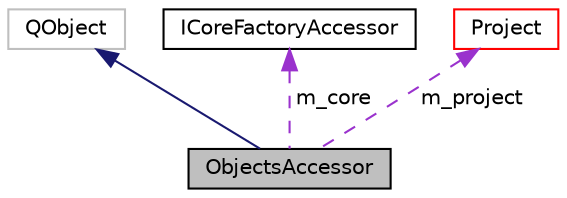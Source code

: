digraph "ObjectsAccessor"
{
 // LATEX_PDF_SIZE
  edge [fontname="Helvetica",fontsize="10",labelfontname="Helvetica",labelfontsize="10"];
  node [fontname="Helvetica",fontsize="10",shape=record];
  Node1 [label="ObjectsAccessor",height=0.2,width=0.4,color="black", fillcolor="grey75", style="filled", fontcolor="black",tooltip="A Singleton class providing access to business logic from UI items."];
  Node2 -> Node1 [dir="back",color="midnightblue",fontsize="10",style="solid",fontname="Helvetica"];
  Node2 [label="QObject",height=0.2,width=0.4,color="grey75", fillcolor="white", style="filled",tooltip=" "];
  Node3 -> Node1 [dir="back",color="darkorchid3",fontsize="10",style="dashed",label=" m_core" ,fontname="Helvetica"];
  Node3 [label="ICoreFactoryAccessor",height=0.2,width=0.4,color="black", fillcolor="white", style="filled",URL="$struct_i_core_factory_accessor.html",tooltip=" "];
  Node4 -> Node1 [dir="back",color="darkorchid3",fontsize="10",style="dashed",label=" m_project" ,fontname="Helvetica"];
  Node4 [label="Project",height=0.2,width=0.4,color="red", fillcolor="white", style="filled",URL="$class_project.html",tooltip=" "];
}
